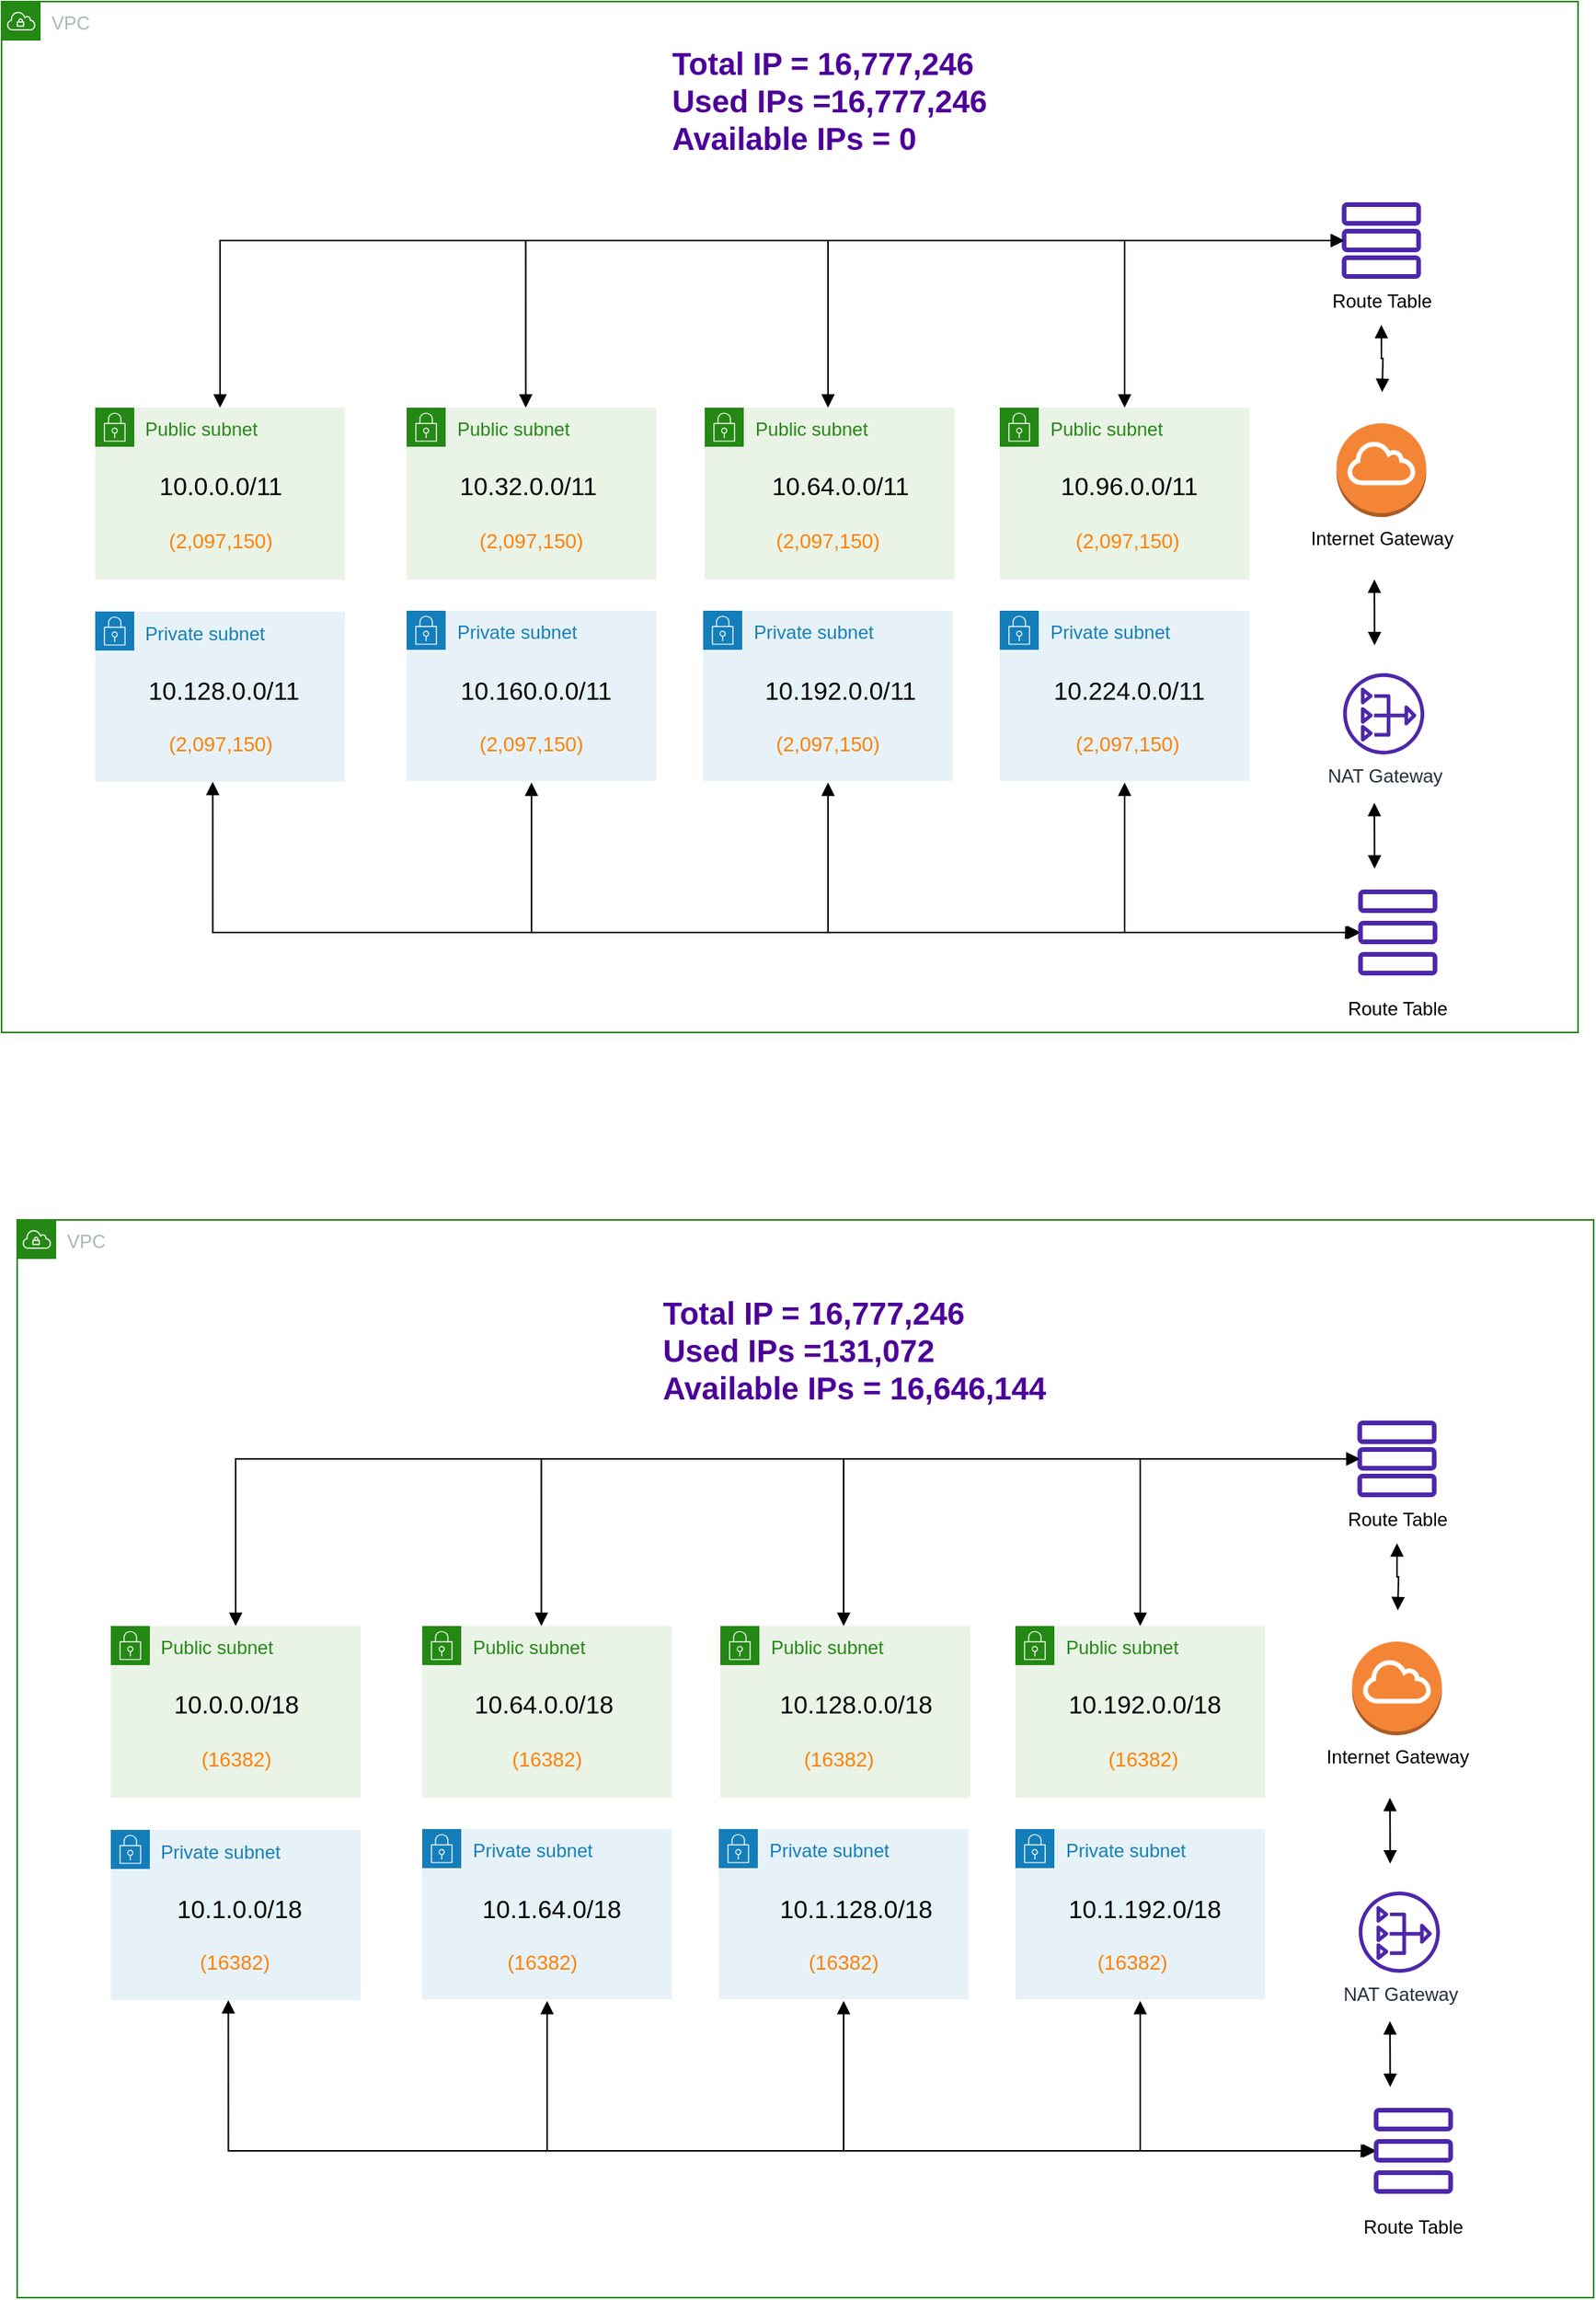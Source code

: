 <mxfile version="20.8.16" type="device"><diagram id="x6z9McmmxBJPXguEZUhv" name="Page-1"><mxGraphModel dx="-972" dy="779" grid="1" gridSize="10" guides="1" tooltips="1" connect="1" arrows="1" fold="1" page="1" pageScale="1" pageWidth="850" pageHeight="1100" math="0" shadow="0"><root><mxCell id="0"/><mxCell id="1" parent="0"/><mxCell id="ao6hHYTNkjJlW9Yp4cWi-41" style="edgeStyle=orthogonalEdgeStyle;rounded=0;orthogonalLoop=1;jettySize=auto;html=1;startArrow=block;startFill=1;endArrow=block;endFill=1;" edge="1" parent="1"><mxGeometry relative="1" as="geometry"><mxPoint x="4099.498" y="513.0" as="targetPoint"/><mxPoint x="4099.65" y="555.13" as="sourcePoint"/><Array as="points"><mxPoint x="4100.15" y="534.13"/></Array></mxGeometry></mxCell><mxCell id="ao6hHYTNkjJlW9Yp4cWi-42" style="edgeStyle=orthogonalEdgeStyle;rounded=0;orthogonalLoop=1;jettySize=auto;html=1;entryX=0;entryY=0.5;entryDx=0;entryDy=0;startArrow=block;startFill=1;endArrow=block;endFill=1;" edge="1" parent="1" target="ao6hHYTNkjJlW9Yp4cWi-6"><mxGeometry relative="1" as="geometry"><mxPoint x="3939.5" y="500" as="sourcePoint"/><Array as="points"><mxPoint x="3939.5" y="596"/></Array></mxGeometry></mxCell><mxCell id="ao6hHYTNkjJlW9Yp4cWi-43" style="edgeStyle=orthogonalEdgeStyle;rounded=0;orthogonalLoop=1;jettySize=auto;html=1;entryX=0;entryY=0.5;entryDx=0;entryDy=0;startArrow=block;startFill=1;endArrow=block;endFill=1;" edge="1" parent="1" target="ao6hHYTNkjJlW9Yp4cWi-6"><mxGeometry relative="1" as="geometry"><mxPoint x="3749.5" y="500" as="sourcePoint"/><Array as="points"><mxPoint x="3749.5" y="596"/></Array></mxGeometry></mxCell><mxCell id="ao6hHYTNkjJlW9Yp4cWi-44" style="edgeStyle=orthogonalEdgeStyle;rounded=0;orthogonalLoop=1;jettySize=auto;html=1;entryX=0;entryY=0.5;entryDx=0;entryDy=0;startArrow=block;startFill=1;endArrow=block;endFill=1;" edge="1" parent="1" target="ao6hHYTNkjJlW9Yp4cWi-6"><mxGeometry x="-1" y="-115" relative="1" as="geometry"><mxPoint x="3559.5" y="500" as="sourcePoint"/><Array as="points"><mxPoint x="3560" y="596"/><mxPoint x="4091" y="596"/></Array><mxPoint x="-80" y="-33" as="offset"/></mxGeometry></mxCell><mxCell id="ao6hHYTNkjJlW9Yp4cWi-8" value="Route Table" style="text;html=1;align=center;verticalAlign=middle;resizable=0;points=[];autosize=1;strokeColor=none;fillColor=none;container=0;" vertex="1" parent="1"><mxGeometry x="4069.498" y="630" width="90" height="30" as="geometry"/></mxCell><mxCell id="ao6hHYTNkjJlW9Yp4cWi-5" value="" style="rounded=1;whiteSpace=wrap;html=1;fillColor=none;strokeColor=#4D27AA;strokeWidth=3;spacingRight=0;container=0;" vertex="1" parent="1"><mxGeometry x="4090.656" y="570" width="47.689" height="12" as="geometry"/></mxCell><mxCell id="ao6hHYTNkjJlW9Yp4cWi-6" value="" style="rounded=1;whiteSpace=wrap;html=1;fillColor=none;strokeColor=#4D27AA;strokeWidth=3;spacingRight=0;container=0;" vertex="1" parent="1"><mxGeometry x="4090.656" y="590" width="47.689" height="12" as="geometry"/></mxCell><mxCell id="ao6hHYTNkjJlW9Yp4cWi-7" value="" style="rounded=1;whiteSpace=wrap;html=1;fillColor=none;strokeColor=#4D27AA;strokeWidth=3;spacingRight=0;container=0;" vertex="1" parent="1"><mxGeometry x="4090.656" y="610" width="47.689" height="12" as="geometry"/></mxCell><mxCell id="ao6hHYTNkjJlW9Yp4cWi-11" value="VPC" style="points=[[0,0],[0.25,0],[0.5,0],[0.75,0],[1,0],[1,0.25],[1,0.5],[1,0.75],[1,1],[0.75,1],[0.5,1],[0.25,1],[0,1],[0,0.75],[0,0.5],[0,0.25]];outlineConnect=0;gradientColor=none;html=1;whiteSpace=wrap;fontSize=12;fontStyle=0;container=0;pointerEvents=0;collapsible=0;recursiveResize=0;shape=mxgraph.aws4.group;grIcon=mxgraph.aws4.group_vpc;strokeColor=#248814;fillColor=none;verticalAlign=top;align=left;spacingLeft=30;fontColor=#AAB7B8;dashed=0;" vertex="1" parent="1"><mxGeometry x="3220" width="1010" height="660" as="geometry"/></mxCell><mxCell id="ao6hHYTNkjJlW9Yp4cWi-35" style="edgeStyle=orthogonalEdgeStyle;rounded=0;orthogonalLoop=1;jettySize=auto;html=1;startArrow=block;startFill=1;endArrow=block;endFill=1;" edge="1" parent="1"><mxGeometry relative="1" as="geometry"><mxPoint x="4099.498" y="370.0" as="targetPoint"/><mxPoint x="4099.65" y="412.13" as="sourcePoint"/><Array as="points"><mxPoint x="4100.15" y="391.13"/></Array></mxGeometry></mxCell><mxCell id="ao6hHYTNkjJlW9Yp4cWi-36" value="NAT Gateway" style="sketch=0;outlineConnect=0;fontColor=#232F3E;gradientColor=none;fillColor=#4D27AA;strokeColor=none;dashed=0;verticalLabelPosition=bottom;verticalAlign=top;align=center;html=1;fontSize=12;fontStyle=0;aspect=fixed;pointerEvents=1;shape=mxgraph.aws4.nat_gateway;strokeWidth=3;container=0;" vertex="1" parent="1"><mxGeometry x="4079.5" y="430" width="52" height="52" as="geometry"/></mxCell><mxCell id="ao6hHYTNkjJlW9Yp4cWi-37" value="Private subnet" style="points=[[0,0],[0.25,0],[0.5,0],[0.75,0],[1,0],[1,0.25],[1,0.5],[1,0.75],[1,1],[0.75,1],[0.5,1],[0.25,1],[0,1],[0,0.75],[0,0.5],[0,0.25]];outlineConnect=0;gradientColor=none;html=1;whiteSpace=wrap;fontSize=12;fontStyle=0;container=0;pointerEvents=0;collapsible=0;recursiveResize=0;shape=mxgraph.aws4.group;grIcon=mxgraph.aws4.group_security_group;grStroke=0;strokeColor=#147EBA;fillColor=#E6F2F8;verticalAlign=top;align=left;spacingLeft=30;fontColor=#147EBA;dashed=0;strokeWidth=3;" vertex="1" parent="1"><mxGeometry x="3669.5" y="390" width="160" height="109" as="geometry"/></mxCell><mxCell id="ao6hHYTNkjJlW9Yp4cWi-39" value="Private subnet" style="points=[[0,0],[0.25,0],[0.5,0],[0.75,0],[1,0],[1,0.25],[1,0.5],[1,0.75],[1,1],[0.75,1],[0.5,1],[0.25,1],[0,1],[0,0.75],[0,0.5],[0,0.25]];outlineConnect=0;gradientColor=none;html=1;whiteSpace=wrap;fontSize=12;fontStyle=0;container=0;pointerEvents=0;collapsible=0;recursiveResize=0;shape=mxgraph.aws4.group;grIcon=mxgraph.aws4.group_security_group;grStroke=0;strokeColor=#147EBA;fillColor=#E6F2F8;verticalAlign=top;align=left;spacingLeft=30;fontColor=#147EBA;dashed=0;strokeWidth=3;" vertex="1" parent="1"><mxGeometry x="3859.5" y="390" width="160" height="109" as="geometry"/></mxCell><mxCell id="ao6hHYTNkjJlW9Yp4cWi-67" value="10.192.0.0/11" style="text;html=1;align=center;verticalAlign=middle;resizable=0;points=[];autosize=1;strokeColor=none;fillColor=none;fontSize=16;container=0;" vertex="1" parent="1"><mxGeometry x="3696.5" y="426" width="120" height="30" as="geometry"/></mxCell><mxCell id="ao6hHYTNkjJlW9Yp4cWi-69" value="10.224.0.0/11" style="text;html=1;align=center;verticalAlign=middle;resizable=0;points=[];autosize=1;strokeColor=none;fillColor=none;fontSize=16;container=0;" vertex="1" parent="1"><mxGeometry x="3881.5" y="426" width="120" height="30" as="geometry"/></mxCell><mxCell id="ao6hHYTNkjJlW9Yp4cWi-12" value="Internet Gateway" style="outlineConnect=0;dashed=0;verticalLabelPosition=bottom;verticalAlign=top;align=center;html=1;shape=mxgraph.aws3.internet_gateway;fillColor=#F58536;gradientColor=none;container=0;" vertex="1" parent="1"><mxGeometry x="4075.25" y="270" width="57.5" height="60" as="geometry"/></mxCell><mxCell id="ao6hHYTNkjJlW9Yp4cWi-20" style="edgeStyle=orthogonalEdgeStyle;rounded=0;orthogonalLoop=1;jettySize=auto;html=1;startArrow=block;startFill=1;endArrow=block;endFill=1;" edge="1" parent="1" source="ao6hHYTNkjJlW9Yp4cWi-19"><mxGeometry relative="1" as="geometry"><mxPoint x="4104.5" y="250" as="targetPoint"/></mxGeometry></mxCell><mxCell id="ao6hHYTNkjJlW9Yp4cWi-21" style="edgeStyle=orthogonalEdgeStyle;rounded=0;orthogonalLoop=1;jettySize=auto;html=1;entryX=0;entryY=0.5;entryDx=0;entryDy=0;startArrow=block;startFill=1;endArrow=block;endFill=1;" edge="1" parent="1" target="ao6hHYTNkjJlW9Yp4cWi-17"><mxGeometry relative="1" as="geometry"><mxPoint x="3939.5" y="260.0" as="sourcePoint"/><Array as="points"><mxPoint x="3939.5" y="153"/></Array></mxGeometry></mxCell><mxCell id="ao6hHYTNkjJlW9Yp4cWi-22" style="edgeStyle=orthogonalEdgeStyle;rounded=0;orthogonalLoop=1;jettySize=auto;html=1;entryX=0;entryY=0.5;entryDx=0;entryDy=0;startArrow=block;startFill=1;endArrow=block;endFill=1;" edge="1" parent="1" target="ao6hHYTNkjJlW9Yp4cWi-17"><mxGeometry relative="1" as="geometry"><mxPoint x="3749.5" y="260.0" as="sourcePoint"/><Array as="points"><mxPoint x="3749.5" y="153"/></Array></mxGeometry></mxCell><mxCell id="ao6hHYTNkjJlW9Yp4cWi-23" style="edgeStyle=orthogonalEdgeStyle;rounded=0;orthogonalLoop=1;jettySize=auto;html=1;entryX=0;entryY=0.5;entryDx=0;entryDy=0;startArrow=block;startFill=1;endArrow=block;endFill=1;exitX=0.5;exitY=0;exitDx=0;exitDy=0;" edge="1" parent="1" target="ao6hHYTNkjJlW9Yp4cWi-17" source="ao6hHYTNkjJlW9Yp4cWi-54"><mxGeometry relative="1" as="geometry"><mxPoint x="3559.5" y="260.0" as="sourcePoint"/><Array as="points"><mxPoint x="3360" y="153"/></Array></mxGeometry></mxCell><mxCell id="ao6hHYTNkjJlW9Yp4cWi-27" value="Private subnet" style="points=[[0,0],[0.25,0],[0.5,0],[0.75,0],[1,0],[1,0.25],[1,0.5],[1,0.75],[1,1],[0.75,1],[0.5,1],[0.25,1],[0,1],[0,0.75],[0,0.5],[0,0.25]];outlineConnect=0;gradientColor=none;html=1;whiteSpace=wrap;fontSize=12;fontStyle=0;container=0;pointerEvents=0;collapsible=0;recursiveResize=0;shape=mxgraph.aws4.group;grIcon=mxgraph.aws4.group_security_group;grStroke=0;strokeColor=#147EBA;fillColor=#E6F2F8;verticalAlign=top;align=left;spacingLeft=30;fontColor=#147EBA;dashed=0;strokeWidth=3;" vertex="1" parent="1"><mxGeometry x="3280" y="390.5" width="160" height="109" as="geometry"/></mxCell><mxCell id="ao6hHYTNkjJlW9Yp4cWi-19" value="Route Table" style="text;html=1;align=center;verticalAlign=middle;resizable=0;points=[];autosize=1;strokeColor=none;fillColor=none;container=0;" vertex="1" parent="1"><mxGeometry x="4058.998" y="177" width="90" height="30" as="geometry"/></mxCell><mxCell id="ao6hHYTNkjJlW9Yp4cWi-16" value="" style="rounded=1;whiteSpace=wrap;html=1;fillColor=none;strokeColor=#4D27AA;strokeWidth=3;spacingRight=0;container=0;" vertex="1" parent="1"><mxGeometry x="4080.156" y="130" width="47.689" height="12" as="geometry"/></mxCell><mxCell id="ao6hHYTNkjJlW9Yp4cWi-17" value="" style="rounded=1;whiteSpace=wrap;html=1;fillColor=none;strokeColor=#4D27AA;strokeWidth=3;spacingRight=0;container=0;" vertex="1" parent="1"><mxGeometry x="4080.156" y="147" width="47.689" height="12" as="geometry"/></mxCell><mxCell id="ao6hHYTNkjJlW9Yp4cWi-18" value="" style="rounded=1;whiteSpace=wrap;html=1;fillColor=none;strokeColor=#4D27AA;strokeWidth=3;spacingRight=0;container=0;" vertex="1" parent="1"><mxGeometry x="4080.156" y="164" width="47.689" height="12" as="geometry"/></mxCell><mxCell id="ao6hHYTNkjJlW9Yp4cWi-25" value="Public subnet" style="points=[[0,0],[0.25,0],[0.5,0],[0.75,0],[1,0],[1,0.25],[1,0.5],[1,0.75],[1,1],[0.75,1],[0.5,1],[0.25,1],[0,1],[0,0.75],[0,0.5],[0,0.25]];outlineConnect=0;gradientColor=none;html=1;whiteSpace=wrap;fontSize=12;fontStyle=0;container=0;pointerEvents=0;collapsible=0;recursiveResize=0;shape=mxgraph.aws4.group;grIcon=mxgraph.aws4.group_security_group;grStroke=0;strokeColor=#248814;fillColor=#E9F3E6;verticalAlign=top;align=left;spacingLeft=30;fontColor=#248814;dashed=0;strokeWidth=3;" vertex="1" parent="1"><mxGeometry x="3859.5" y="260" width="160" height="110" as="geometry"/></mxCell><mxCell id="ao6hHYTNkjJlW9Yp4cWi-63" value="10.96.0.0/11" style="text;html=1;align=center;verticalAlign=middle;resizable=0;points=[];autosize=1;strokeColor=none;fillColor=none;fontSize=16;container=0;" vertex="1" parent="1"><mxGeometry x="3886.5" y="295" width="110" height="30" as="geometry"/></mxCell><mxCell id="ao6hHYTNkjJlW9Yp4cWi-30" value="Public subnet" style="points=[[0,0],[0.25,0],[0.5,0],[0.75,0],[1,0],[1,0.25],[1,0.5],[1,0.75],[1,1],[0.75,1],[0.5,1],[0.25,1],[0,1],[0,0.75],[0,0.5],[0,0.25]];outlineConnect=0;gradientColor=none;html=1;whiteSpace=wrap;fontSize=12;fontStyle=0;container=0;pointerEvents=0;collapsible=0;recursiveResize=0;shape=mxgraph.aws4.group;grIcon=mxgraph.aws4.group_security_group;grStroke=0;strokeColor=#248814;fillColor=#E9F3E6;verticalAlign=top;align=left;spacingLeft=30;fontColor=#248814;dashed=0;strokeWidth=3;" vertex="1" parent="1"><mxGeometry x="3670.5" y="260" width="160" height="110" as="geometry"/></mxCell><mxCell id="ao6hHYTNkjJlW9Yp4cWi-61" value="10.64.0.0/11" style="text;html=1;align=center;verticalAlign=middle;resizable=0;points=[];autosize=1;strokeColor=none;fillColor=none;fontSize=16;container=0;" vertex="1" parent="1"><mxGeometry x="3701.5" y="295" width="110" height="30" as="geometry"/></mxCell><mxCell id="ao6hHYTNkjJlW9Yp4cWi-33" value="Public subnet" style="points=[[0,0],[0.25,0],[0.5,0],[0.75,0],[1,0],[1,0.25],[1,0.5],[1,0.75],[1,1],[0.75,1],[0.5,1],[0.25,1],[0,1],[0,0.75],[0,0.5],[0,0.25]];outlineConnect=0;gradientColor=none;html=1;whiteSpace=wrap;fontSize=12;fontStyle=0;container=0;pointerEvents=0;collapsible=0;recursiveResize=0;shape=mxgraph.aws4.group;grIcon=mxgraph.aws4.group_security_group;grStroke=0;strokeColor=#248814;fillColor=#E9F3E6;verticalAlign=top;align=left;spacingLeft=30;fontColor=#248814;dashed=0;strokeWidth=3;" vertex="1" parent="1"><mxGeometry x="3479.5" y="260" width="160" height="110" as="geometry"/></mxCell><mxCell id="ao6hHYTNkjJlW9Yp4cWi-56" value="&lt;br&gt;" style="text;html=1;align=center;verticalAlign=middle;resizable=0;points=[];autosize=1;strokeColor=none;fillColor=none;fontSize=16;container=0;" vertex="1" parent="1"><mxGeometry x="3545" y="330" width="20" height="30" as="geometry"/></mxCell><mxCell id="ao6hHYTNkjJlW9Yp4cWi-59" value="10.32.0.0/11" style="text;html=1;align=center;verticalAlign=middle;resizable=0;points=[];autosize=1;strokeColor=none;fillColor=none;fontSize=16;container=0;" vertex="1" parent="1"><mxGeometry x="3501.5" y="295" width="110" height="30" as="geometry"/></mxCell><mxCell id="ao6hHYTNkjJlW9Yp4cWi-54" value="Public subnet" style="points=[[0,0],[0.25,0],[0.5,0],[0.75,0],[1,0],[1,0.25],[1,0.5],[1,0.75],[1,1],[0.75,1],[0.5,1],[0.25,1],[0,1],[0,0.75],[0,0.5],[0,0.25]];outlineConnect=0;gradientColor=none;html=1;whiteSpace=wrap;fontSize=12;fontStyle=0;container=0;pointerEvents=0;collapsible=0;recursiveResize=0;shape=mxgraph.aws4.group;grIcon=mxgraph.aws4.group_security_group;grStroke=0;strokeColor=#248814;fillColor=#E9F3E6;verticalAlign=top;align=left;spacingLeft=30;fontColor=#248814;dashed=0;strokeWidth=3;" vertex="1" parent="1"><mxGeometry x="3280" y="260" width="160" height="110" as="geometry"/></mxCell><mxCell id="ao6hHYTNkjJlW9Yp4cWi-78" value="Private subnet" style="points=[[0,0],[0.25,0],[0.5,0],[0.75,0],[1,0],[1,0.25],[1,0.5],[1,0.75],[1,1],[0.75,1],[0.5,1],[0.25,1],[0,1],[0,0.75],[0,0.5],[0,0.25]];outlineConnect=0;gradientColor=none;html=1;whiteSpace=wrap;fontSize=12;fontStyle=0;container=0;pointerEvents=0;collapsible=0;recursiveResize=0;shape=mxgraph.aws4.group;grIcon=mxgraph.aws4.group_security_group;grStroke=0;strokeColor=#147EBA;fillColor=#E6F2F8;verticalAlign=top;align=left;spacingLeft=30;fontColor=#147EBA;dashed=0;strokeWidth=3;" vertex="1" parent="1"><mxGeometry x="3479.5" y="390" width="160" height="109" as="geometry"/></mxCell><mxCell id="ao6hHYTNkjJlW9Yp4cWi-90" style="edgeStyle=orthogonalEdgeStyle;rounded=0;orthogonalLoop=1;jettySize=auto;html=1;startArrow=block;startFill=1;endArrow=block;endFill=1;" edge="1" parent="1"><mxGeometry relative="1" as="geometry"><mxPoint x="3555.84" y="260.0" as="sourcePoint"/><Array as="points"><mxPoint x="3555.84" y="153"/></Array><mxPoint x="4080" y="153" as="targetPoint"/></mxGeometry></mxCell><mxCell id="ao6hHYTNkjJlW9Yp4cWi-91" value="10.0.0.0/11" style="text;html=1;align=center;verticalAlign=middle;resizable=0;points=[];autosize=1;strokeColor=none;fillColor=none;fontSize=16;container=0;" vertex="1" parent="1"><mxGeometry x="3310" y="295" width="100" height="30" as="geometry"/></mxCell><mxCell id="ao6hHYTNkjJlW9Yp4cWi-93" value="&lt;font color=&quot;#ff8000&quot;&gt;(2,097,150)&lt;/font&gt;" style="text;strokeColor=none;fillColor=none;html=1;align=center;verticalAlign=middle;whiteSpace=wrap;rounded=0;fontSize=13;container=0;" vertex="1" parent="1"><mxGeometry x="3292.5" y="330" width="135" height="30" as="geometry"/></mxCell><mxCell id="ao6hHYTNkjJlW9Yp4cWi-95" style="edgeStyle=orthogonalEdgeStyle;rounded=0;orthogonalLoop=1;jettySize=auto;html=1;startArrow=block;startFill=1;endArrow=block;endFill=1;entryX=-0.028;entryY=0.518;entryDx=0;entryDy=0;entryPerimeter=0;" edge="1" parent="1" target="ao6hHYTNkjJlW9Yp4cWi-6"><mxGeometry x="-1" y="-115" relative="1" as="geometry"><mxPoint x="3355.27" y="499.5" as="sourcePoint"/><Array as="points"><mxPoint x="3355" y="596"/><mxPoint x="4080" y="596"/></Array><mxPoint x="-80" y="-33" as="offset"/><mxPoint x="4080" y="600" as="targetPoint"/></mxGeometry></mxCell><mxCell id="ao6hHYTNkjJlW9Yp4cWi-96" value="10.128.0.0/11" style="text;html=1;align=center;verticalAlign=middle;resizable=0;points=[];autosize=1;strokeColor=none;fillColor=none;fontSize=16;container=0;" vertex="1" parent="1"><mxGeometry x="3302" y="426" width="120" height="30" as="geometry"/></mxCell><mxCell id="ao6hHYTNkjJlW9Yp4cWi-98" value="10.160.0.0/11" style="text;html=1;align=center;verticalAlign=middle;resizable=0;points=[];autosize=1;strokeColor=none;fillColor=none;fontSize=16;container=0;" vertex="1" parent="1"><mxGeometry x="3501.5" y="426" width="120" height="30" as="geometry"/></mxCell><mxCell id="ao6hHYTNkjJlW9Yp4cWi-161" value="&lt;font color=&quot;#ff8000&quot;&gt;(2,097,150)&lt;/font&gt;" style="text;strokeColor=none;fillColor=none;html=1;align=center;verticalAlign=middle;whiteSpace=wrap;rounded=0;fontSize=13;container=0;" vertex="1" parent="1"><mxGeometry x="3292.5" y="460" width="135" height="30" as="geometry"/></mxCell><mxCell id="ao6hHYTNkjJlW9Yp4cWi-162" value="&lt;font color=&quot;#ff8000&quot;&gt;(2,097,150)&lt;/font&gt;" style="text;strokeColor=none;fillColor=none;html=1;align=center;verticalAlign=middle;whiteSpace=wrap;rounded=0;fontSize=13;container=0;" vertex="1" parent="1"><mxGeometry x="3492" y="460" width="135" height="30" as="geometry"/></mxCell><mxCell id="ao6hHYTNkjJlW9Yp4cWi-163" value="&lt;font color=&quot;#ff8000&quot;&gt;(2,097,150)&lt;/font&gt;" style="text;strokeColor=none;fillColor=none;html=1;align=center;verticalAlign=middle;whiteSpace=wrap;rounded=0;fontSize=13;container=0;" vertex="1" parent="1"><mxGeometry x="3682" y="460" width="135" height="30" as="geometry"/></mxCell><mxCell id="ao6hHYTNkjJlW9Yp4cWi-164" value="&lt;font color=&quot;#ff8000&quot;&gt;(2,097,150)&lt;/font&gt;" style="text;strokeColor=none;fillColor=none;html=1;align=center;verticalAlign=middle;whiteSpace=wrap;rounded=0;fontSize=13;container=0;" vertex="1" parent="1"><mxGeometry x="3492" y="330" width="135" height="30" as="geometry"/></mxCell><mxCell id="ao6hHYTNkjJlW9Yp4cWi-165" value="&lt;font color=&quot;#ff8000&quot;&gt;(2,097,150)&lt;/font&gt;" style="text;strokeColor=none;fillColor=none;html=1;align=center;verticalAlign=middle;whiteSpace=wrap;rounded=0;fontSize=13;container=0;" vertex="1" parent="1"><mxGeometry x="3874" y="460" width="135" height="30" as="geometry"/></mxCell><mxCell id="ao6hHYTNkjJlW9Yp4cWi-166" value="&lt;font color=&quot;#ff8000&quot;&gt;(2,097,150)&lt;/font&gt;" style="text;strokeColor=none;fillColor=none;html=1;align=center;verticalAlign=middle;whiteSpace=wrap;rounded=0;fontSize=13;container=0;" vertex="1" parent="1"><mxGeometry x="3682" y="330" width="135" height="30" as="geometry"/></mxCell><mxCell id="ao6hHYTNkjJlW9Yp4cWi-167" value="&lt;font color=&quot;#ff8000&quot;&gt;(2,097,150)&lt;/font&gt;" style="text;strokeColor=none;fillColor=none;html=1;align=center;verticalAlign=middle;whiteSpace=wrap;rounded=0;fontSize=13;container=0;" vertex="1" parent="1"><mxGeometry x="3874" y="330" width="135" height="30" as="geometry"/></mxCell><mxCell id="ao6hHYTNkjJlW9Yp4cWi-170" value="&lt;div style=&quot;text-align: left;&quot;&gt;&lt;span style=&quot;font-size: 20px; background-color: initial;&quot;&gt;&lt;font color=&quot;#4c0099&quot;&gt;&lt;b&gt;Total IP = 16,777,246&lt;/b&gt;&lt;/font&gt;&lt;/span&gt;&lt;/div&gt;&lt;font color=&quot;#4c0099&quot; style=&quot;font-size: 20px;&quot;&gt;&lt;b&gt;&lt;div style=&quot;text-align: left;&quot;&gt;&lt;span style=&quot;background-color: initial;&quot;&gt;Used IPs =16,777,246&lt;/span&gt;&lt;/div&gt;&lt;div style=&quot;text-align: left;&quot;&gt;&lt;span style=&quot;background-color: initial;&quot;&gt;Available IPs = 0&lt;/span&gt;&lt;/div&gt;&lt;div style=&quot;text-align: left;&quot;&gt;&lt;span style=&quot;background-color: initial;&quot;&gt;&amp;nbsp;&lt;/span&gt;&lt;/div&gt;&lt;/b&gt;&lt;/font&gt;" style="text;strokeColor=none;fillColor=none;html=1;align=center;verticalAlign=middle;whiteSpace=wrap;rounded=0;fontSize=13;fontColor=#FF8000;" vertex="1" parent="1"><mxGeometry x="3576.25" y="60" width="348.5" height="30" as="geometry"/></mxCell><mxCell id="ao6hHYTNkjJlW9Yp4cWi-171" style="edgeStyle=orthogonalEdgeStyle;rounded=0;orthogonalLoop=1;jettySize=auto;html=1;startArrow=block;startFill=1;endArrow=block;endFill=1;" edge="1" parent="1"><mxGeometry relative="1" as="geometry"><mxPoint x="4109.498" y="1293.0" as="targetPoint"/><mxPoint x="4109.65" y="1335.13" as="sourcePoint"/><Array as="points"><mxPoint x="4110.15" y="1314.13"/></Array></mxGeometry></mxCell><mxCell id="ao6hHYTNkjJlW9Yp4cWi-172" style="edgeStyle=orthogonalEdgeStyle;rounded=0;orthogonalLoop=1;jettySize=auto;html=1;entryX=0;entryY=0.5;entryDx=0;entryDy=0;startArrow=block;startFill=1;endArrow=block;endFill=1;" edge="1" parent="1" target="ao6hHYTNkjJlW9Yp4cWi-177"><mxGeometry relative="1" as="geometry"><mxPoint x="3949.5" y="1280" as="sourcePoint"/><Array as="points"><mxPoint x="3949.5" y="1376"/></Array></mxGeometry></mxCell><mxCell id="ao6hHYTNkjJlW9Yp4cWi-173" style="edgeStyle=orthogonalEdgeStyle;rounded=0;orthogonalLoop=1;jettySize=auto;html=1;entryX=0;entryY=0.5;entryDx=0;entryDy=0;startArrow=block;startFill=1;endArrow=block;endFill=1;" edge="1" parent="1" target="ao6hHYTNkjJlW9Yp4cWi-177"><mxGeometry relative="1" as="geometry"><mxPoint x="3759.5" y="1280" as="sourcePoint"/><Array as="points"><mxPoint x="3759.5" y="1376"/></Array></mxGeometry></mxCell><mxCell id="ao6hHYTNkjJlW9Yp4cWi-174" style="edgeStyle=orthogonalEdgeStyle;rounded=0;orthogonalLoop=1;jettySize=auto;html=1;entryX=0;entryY=0.5;entryDx=0;entryDy=0;startArrow=block;startFill=1;endArrow=block;endFill=1;" edge="1" parent="1" target="ao6hHYTNkjJlW9Yp4cWi-177"><mxGeometry x="-1" y="-115" relative="1" as="geometry"><mxPoint x="3569.5" y="1280" as="sourcePoint"/><Array as="points"><mxPoint x="3570" y="1376"/><mxPoint x="4101" y="1376"/></Array><mxPoint x="-80" y="-33" as="offset"/></mxGeometry></mxCell><mxCell id="ao6hHYTNkjJlW9Yp4cWi-175" value="Route Table" style="text;html=1;align=center;verticalAlign=middle;resizable=0;points=[];autosize=1;strokeColor=none;fillColor=none;container=0;" vertex="1" parent="1"><mxGeometry x="4079.498" y="1410" width="90" height="30" as="geometry"/></mxCell><mxCell id="ao6hHYTNkjJlW9Yp4cWi-176" value="" style="rounded=1;whiteSpace=wrap;html=1;fillColor=none;strokeColor=#4D27AA;strokeWidth=3;spacingRight=0;container=0;" vertex="1" parent="1"><mxGeometry x="4100.656" y="1350" width="47.689" height="12" as="geometry"/></mxCell><mxCell id="ao6hHYTNkjJlW9Yp4cWi-177" value="" style="rounded=1;whiteSpace=wrap;html=1;fillColor=none;strokeColor=#4D27AA;strokeWidth=3;spacingRight=0;container=0;" vertex="1" parent="1"><mxGeometry x="4100.656" y="1370" width="47.689" height="12" as="geometry"/></mxCell><mxCell id="ao6hHYTNkjJlW9Yp4cWi-178" value="" style="rounded=1;whiteSpace=wrap;html=1;fillColor=none;strokeColor=#4D27AA;strokeWidth=3;spacingRight=0;container=0;" vertex="1" parent="1"><mxGeometry x="4100.656" y="1390" width="47.689" height="12" as="geometry"/></mxCell><mxCell id="ao6hHYTNkjJlW9Yp4cWi-179" value="VPC" style="points=[[0,0],[0.25,0],[0.5,0],[0.75,0],[1,0],[1,0.25],[1,0.5],[1,0.75],[1,1],[0.75,1],[0.5,1],[0.25,1],[0,1],[0,0.75],[0,0.5],[0,0.25]];outlineConnect=0;gradientColor=none;html=1;whiteSpace=wrap;fontSize=12;fontStyle=0;container=0;pointerEvents=0;collapsible=0;recursiveResize=0;shape=mxgraph.aws4.group;grIcon=mxgraph.aws4.group_vpc;strokeColor=#248814;fillColor=none;verticalAlign=top;align=left;spacingLeft=30;fontColor=#AAB7B8;dashed=0;" vertex="1" parent="1"><mxGeometry x="3230" y="780" width="1010" height="690" as="geometry"/></mxCell><mxCell id="ao6hHYTNkjJlW9Yp4cWi-180" style="edgeStyle=orthogonalEdgeStyle;rounded=0;orthogonalLoop=1;jettySize=auto;html=1;startArrow=block;startFill=1;endArrow=block;endFill=1;" edge="1" parent="1"><mxGeometry relative="1" as="geometry"><mxPoint x="4109.498" y="1150.0" as="targetPoint"/><mxPoint x="4109.65" y="1192.13" as="sourcePoint"/><Array as="points"><mxPoint x="4110.15" y="1171.13"/></Array></mxGeometry></mxCell><mxCell id="ao6hHYTNkjJlW9Yp4cWi-181" value="NAT Gateway" style="sketch=0;outlineConnect=0;fontColor=#232F3E;gradientColor=none;fillColor=#4D27AA;strokeColor=none;dashed=0;verticalLabelPosition=bottom;verticalAlign=top;align=center;html=1;fontSize=12;fontStyle=0;aspect=fixed;pointerEvents=1;shape=mxgraph.aws4.nat_gateway;strokeWidth=3;container=0;" vertex="1" parent="1"><mxGeometry x="4089.5" y="1210" width="52" height="52" as="geometry"/></mxCell><mxCell id="ao6hHYTNkjJlW9Yp4cWi-182" value="Private subnet" style="points=[[0,0],[0.25,0],[0.5,0],[0.75,0],[1,0],[1,0.25],[1,0.5],[1,0.75],[1,1],[0.75,1],[0.5,1],[0.25,1],[0,1],[0,0.75],[0,0.5],[0,0.25]];outlineConnect=0;gradientColor=none;html=1;whiteSpace=wrap;fontSize=12;fontStyle=0;container=0;pointerEvents=0;collapsible=0;recursiveResize=0;shape=mxgraph.aws4.group;grIcon=mxgraph.aws4.group_security_group;grStroke=0;strokeColor=#147EBA;fillColor=#E6F2F8;verticalAlign=top;align=left;spacingLeft=30;fontColor=#147EBA;dashed=0;strokeWidth=3;" vertex="1" parent="1"><mxGeometry x="3679.5" y="1170" width="160" height="109" as="geometry"/></mxCell><mxCell id="ao6hHYTNkjJlW9Yp4cWi-183" value="Private subnet" style="points=[[0,0],[0.25,0],[0.5,0],[0.75,0],[1,0],[1,0.25],[1,0.5],[1,0.75],[1,1],[0.75,1],[0.5,1],[0.25,1],[0,1],[0,0.75],[0,0.5],[0,0.25]];outlineConnect=0;gradientColor=none;html=1;whiteSpace=wrap;fontSize=12;fontStyle=0;container=0;pointerEvents=0;collapsible=0;recursiveResize=0;shape=mxgraph.aws4.group;grIcon=mxgraph.aws4.group_security_group;grStroke=0;strokeColor=#147EBA;fillColor=#E6F2F8;verticalAlign=top;align=left;spacingLeft=30;fontColor=#147EBA;dashed=0;strokeWidth=3;" vertex="1" parent="1"><mxGeometry x="3869.5" y="1170" width="160" height="109" as="geometry"/></mxCell><mxCell id="ao6hHYTNkjJlW9Yp4cWi-184" value="10.1.128.0/18" style="text;html=1;align=center;verticalAlign=middle;resizable=0;points=[];autosize=1;strokeColor=none;fillColor=none;fontSize=16;container=0;" vertex="1" parent="1"><mxGeometry x="3706.5" y="1206" width="120" height="30" as="geometry"/></mxCell><mxCell id="ao6hHYTNkjJlW9Yp4cWi-185" value="10.1.192.0/18" style="text;html=1;align=center;verticalAlign=middle;resizable=0;points=[];autosize=1;strokeColor=none;fillColor=none;fontSize=16;container=0;" vertex="1" parent="1"><mxGeometry x="3891.5" y="1206" width="120" height="30" as="geometry"/></mxCell><mxCell id="ao6hHYTNkjJlW9Yp4cWi-186" value="Internet Gateway" style="outlineConnect=0;dashed=0;verticalLabelPosition=bottom;verticalAlign=top;align=center;html=1;shape=mxgraph.aws3.internet_gateway;fillColor=#F58536;gradientColor=none;container=0;" vertex="1" parent="1"><mxGeometry x="4085.25" y="1050" width="57.5" height="60" as="geometry"/></mxCell><mxCell id="ao6hHYTNkjJlW9Yp4cWi-187" style="edgeStyle=orthogonalEdgeStyle;rounded=0;orthogonalLoop=1;jettySize=auto;html=1;startArrow=block;startFill=1;endArrow=block;endFill=1;" edge="1" parent="1" source="ao6hHYTNkjJlW9Yp4cWi-192"><mxGeometry relative="1" as="geometry"><mxPoint x="4114.5" y="1030" as="targetPoint"/></mxGeometry></mxCell><mxCell id="ao6hHYTNkjJlW9Yp4cWi-188" style="edgeStyle=orthogonalEdgeStyle;rounded=0;orthogonalLoop=1;jettySize=auto;html=1;entryX=0;entryY=0.5;entryDx=0;entryDy=0;startArrow=block;startFill=1;endArrow=block;endFill=1;" edge="1" parent="1" target="ao6hHYTNkjJlW9Yp4cWi-194"><mxGeometry relative="1" as="geometry"><mxPoint x="3949.5" y="1040.0" as="sourcePoint"/><Array as="points"><mxPoint x="3949.5" y="933"/></Array></mxGeometry></mxCell><mxCell id="ao6hHYTNkjJlW9Yp4cWi-189" style="edgeStyle=orthogonalEdgeStyle;rounded=0;orthogonalLoop=1;jettySize=auto;html=1;entryX=0;entryY=0.5;entryDx=0;entryDy=0;startArrow=block;startFill=1;endArrow=block;endFill=1;" edge="1" parent="1" target="ao6hHYTNkjJlW9Yp4cWi-194"><mxGeometry relative="1" as="geometry"><mxPoint x="3759.5" y="1040.0" as="sourcePoint"/><Array as="points"><mxPoint x="3759.5" y="933"/></Array></mxGeometry></mxCell><mxCell id="ao6hHYTNkjJlW9Yp4cWi-190" style="edgeStyle=orthogonalEdgeStyle;rounded=0;orthogonalLoop=1;jettySize=auto;html=1;entryX=0;entryY=0.5;entryDx=0;entryDy=0;startArrow=block;startFill=1;endArrow=block;endFill=1;exitX=0.5;exitY=0;exitDx=0;exitDy=0;" edge="1" parent="1" source="ao6hHYTNkjJlW9Yp4cWi-203" target="ao6hHYTNkjJlW9Yp4cWi-194"><mxGeometry relative="1" as="geometry"><mxPoint x="3569.5" y="1040.0" as="sourcePoint"/><Array as="points"><mxPoint x="3370" y="933"/></Array></mxGeometry></mxCell><mxCell id="ao6hHYTNkjJlW9Yp4cWi-191" value="Private subnet" style="points=[[0,0],[0.25,0],[0.5,0],[0.75,0],[1,0],[1,0.25],[1,0.5],[1,0.75],[1,1],[0.75,1],[0.5,1],[0.25,1],[0,1],[0,0.75],[0,0.5],[0,0.25]];outlineConnect=0;gradientColor=none;html=1;whiteSpace=wrap;fontSize=12;fontStyle=0;container=0;pointerEvents=0;collapsible=0;recursiveResize=0;shape=mxgraph.aws4.group;grIcon=mxgraph.aws4.group_security_group;grStroke=0;strokeColor=#147EBA;fillColor=#E6F2F8;verticalAlign=top;align=left;spacingLeft=30;fontColor=#147EBA;dashed=0;strokeWidth=3;" vertex="1" parent="1"><mxGeometry x="3290" y="1170.5" width="160" height="109" as="geometry"/></mxCell><mxCell id="ao6hHYTNkjJlW9Yp4cWi-192" value="Route Table" style="text;html=1;align=center;verticalAlign=middle;resizable=0;points=[];autosize=1;strokeColor=none;fillColor=none;container=0;" vertex="1" parent="1"><mxGeometry x="4068.998" y="957" width="90" height="30" as="geometry"/></mxCell><mxCell id="ao6hHYTNkjJlW9Yp4cWi-193" value="" style="rounded=1;whiteSpace=wrap;html=1;fillColor=none;strokeColor=#4D27AA;strokeWidth=3;spacingRight=0;container=0;" vertex="1" parent="1"><mxGeometry x="4090.156" y="910" width="47.689" height="12" as="geometry"/></mxCell><mxCell id="ao6hHYTNkjJlW9Yp4cWi-194" value="" style="rounded=1;whiteSpace=wrap;html=1;fillColor=none;strokeColor=#4D27AA;strokeWidth=3;spacingRight=0;container=0;" vertex="1" parent="1"><mxGeometry x="4090.156" y="927" width="47.689" height="12" as="geometry"/></mxCell><mxCell id="ao6hHYTNkjJlW9Yp4cWi-195" value="" style="rounded=1;whiteSpace=wrap;html=1;fillColor=none;strokeColor=#4D27AA;strokeWidth=3;spacingRight=0;container=0;" vertex="1" parent="1"><mxGeometry x="4090.156" y="944" width="47.689" height="12" as="geometry"/></mxCell><mxCell id="ao6hHYTNkjJlW9Yp4cWi-196" value="Public subnet" style="points=[[0,0],[0.25,0],[0.5,0],[0.75,0],[1,0],[1,0.25],[1,0.5],[1,0.75],[1,1],[0.75,1],[0.5,1],[0.25,1],[0,1],[0,0.75],[0,0.5],[0,0.25]];outlineConnect=0;gradientColor=none;html=1;whiteSpace=wrap;fontSize=12;fontStyle=0;container=0;pointerEvents=0;collapsible=0;recursiveResize=0;shape=mxgraph.aws4.group;grIcon=mxgraph.aws4.group_security_group;grStroke=0;strokeColor=#248814;fillColor=#E9F3E6;verticalAlign=top;align=left;spacingLeft=30;fontColor=#248814;dashed=0;strokeWidth=3;" vertex="1" parent="1"><mxGeometry x="3869.5" y="1040" width="160" height="110" as="geometry"/></mxCell><mxCell id="ao6hHYTNkjJlW9Yp4cWi-197" value="10.192.0.0/18" style="text;html=1;align=center;verticalAlign=middle;resizable=0;points=[];autosize=1;strokeColor=none;fillColor=none;fontSize=16;container=0;" vertex="1" parent="1"><mxGeometry x="3891.5" y="1075" width="120" height="30" as="geometry"/></mxCell><mxCell id="ao6hHYTNkjJlW9Yp4cWi-198" value="Public subnet" style="points=[[0,0],[0.25,0],[0.5,0],[0.75,0],[1,0],[1,0.25],[1,0.5],[1,0.75],[1,1],[0.75,1],[0.5,1],[0.25,1],[0,1],[0,0.75],[0,0.5],[0,0.25]];outlineConnect=0;gradientColor=none;html=1;whiteSpace=wrap;fontSize=12;fontStyle=0;container=0;pointerEvents=0;collapsible=0;recursiveResize=0;shape=mxgraph.aws4.group;grIcon=mxgraph.aws4.group_security_group;grStroke=0;strokeColor=#248814;fillColor=#E9F3E6;verticalAlign=top;align=left;spacingLeft=30;fontColor=#248814;dashed=0;strokeWidth=3;" vertex="1" parent="1"><mxGeometry x="3680.5" y="1040" width="160" height="110" as="geometry"/></mxCell><mxCell id="ao6hHYTNkjJlW9Yp4cWi-199" value="10.128.0.0/18" style="text;html=1;align=center;verticalAlign=middle;resizable=0;points=[];autosize=1;strokeColor=none;fillColor=none;fontSize=16;container=0;" vertex="1" parent="1"><mxGeometry x="3706.5" y="1075" width="120" height="30" as="geometry"/></mxCell><mxCell id="ao6hHYTNkjJlW9Yp4cWi-200" value="Public subnet" style="points=[[0,0],[0.25,0],[0.5,0],[0.75,0],[1,0],[1,0.25],[1,0.5],[1,0.75],[1,1],[0.75,1],[0.5,1],[0.25,1],[0,1],[0,0.75],[0,0.5],[0,0.25]];outlineConnect=0;gradientColor=none;html=1;whiteSpace=wrap;fontSize=12;fontStyle=0;container=0;pointerEvents=0;collapsible=0;recursiveResize=0;shape=mxgraph.aws4.group;grIcon=mxgraph.aws4.group_security_group;grStroke=0;strokeColor=#248814;fillColor=#E9F3E6;verticalAlign=top;align=left;spacingLeft=30;fontColor=#248814;dashed=0;strokeWidth=3;" vertex="1" parent="1"><mxGeometry x="3489.5" y="1040" width="160" height="110" as="geometry"/></mxCell><mxCell id="ao6hHYTNkjJlW9Yp4cWi-201" value="&lt;br&gt;" style="text;html=1;align=center;verticalAlign=middle;resizable=0;points=[];autosize=1;strokeColor=none;fillColor=none;fontSize=16;container=0;" vertex="1" parent="1"><mxGeometry x="3555" y="1110" width="20" height="30" as="geometry"/></mxCell><mxCell id="ao6hHYTNkjJlW9Yp4cWi-202" value="10.64.0.0/18" style="text;html=1;align=center;verticalAlign=middle;resizable=0;points=[];autosize=1;strokeColor=none;fillColor=none;fontSize=16;container=0;" vertex="1" parent="1"><mxGeometry x="3511.5" y="1075" width="110" height="30" as="geometry"/></mxCell><mxCell id="ao6hHYTNkjJlW9Yp4cWi-203" value="Public subnet" style="points=[[0,0],[0.25,0],[0.5,0],[0.75,0],[1,0],[1,0.25],[1,0.5],[1,0.75],[1,1],[0.75,1],[0.5,1],[0.25,1],[0,1],[0,0.75],[0,0.5],[0,0.25]];outlineConnect=0;gradientColor=none;html=1;whiteSpace=wrap;fontSize=12;fontStyle=0;container=0;pointerEvents=0;collapsible=0;recursiveResize=0;shape=mxgraph.aws4.group;grIcon=mxgraph.aws4.group_security_group;grStroke=0;strokeColor=#248814;fillColor=#E9F3E6;verticalAlign=top;align=left;spacingLeft=30;fontColor=#248814;dashed=0;strokeWidth=3;" vertex="1" parent="1"><mxGeometry x="3290" y="1040" width="160" height="110" as="geometry"/></mxCell><mxCell id="ao6hHYTNkjJlW9Yp4cWi-204" value="Private subnet" style="points=[[0,0],[0.25,0],[0.5,0],[0.75,0],[1,0],[1,0.25],[1,0.5],[1,0.75],[1,1],[0.75,1],[0.5,1],[0.25,1],[0,1],[0,0.75],[0,0.5],[0,0.25]];outlineConnect=0;gradientColor=none;html=1;whiteSpace=wrap;fontSize=12;fontStyle=0;container=0;pointerEvents=0;collapsible=0;recursiveResize=0;shape=mxgraph.aws4.group;grIcon=mxgraph.aws4.group_security_group;grStroke=0;strokeColor=#147EBA;fillColor=#E6F2F8;verticalAlign=top;align=left;spacingLeft=30;fontColor=#147EBA;dashed=0;strokeWidth=3;" vertex="1" parent="1"><mxGeometry x="3489.5" y="1170" width="160" height="109" as="geometry"/></mxCell><mxCell id="ao6hHYTNkjJlW9Yp4cWi-205" style="edgeStyle=orthogonalEdgeStyle;rounded=0;orthogonalLoop=1;jettySize=auto;html=1;startArrow=block;startFill=1;endArrow=block;endFill=1;" edge="1" parent="1"><mxGeometry relative="1" as="geometry"><mxPoint x="3565.84" y="1040.0" as="sourcePoint"/><Array as="points"><mxPoint x="3565.84" y="933"/></Array><mxPoint x="4090" y="933" as="targetPoint"/></mxGeometry></mxCell><mxCell id="ao6hHYTNkjJlW9Yp4cWi-206" value="10.0.0.0/18" style="text;html=1;align=center;verticalAlign=middle;resizable=0;points=[];autosize=1;strokeColor=none;fillColor=none;fontSize=16;container=0;" vertex="1" parent="1"><mxGeometry x="3320" y="1075" width="100" height="30" as="geometry"/></mxCell><mxCell id="ao6hHYTNkjJlW9Yp4cWi-207" value="&lt;font color=&quot;#ff8000&quot;&gt;(16382)&lt;/font&gt;" style="text;strokeColor=none;fillColor=none;html=1;align=center;verticalAlign=middle;whiteSpace=wrap;rounded=0;fontSize=13;container=0;" vertex="1" parent="1"><mxGeometry x="3302.5" y="1110" width="135" height="30" as="geometry"/></mxCell><mxCell id="ao6hHYTNkjJlW9Yp4cWi-208" style="edgeStyle=orthogonalEdgeStyle;rounded=0;orthogonalLoop=1;jettySize=auto;html=1;startArrow=block;startFill=1;endArrow=block;endFill=1;entryX=-0.028;entryY=0.518;entryDx=0;entryDy=0;entryPerimeter=0;" edge="1" parent="1" target="ao6hHYTNkjJlW9Yp4cWi-177"><mxGeometry x="-1" y="-115" relative="1" as="geometry"><mxPoint x="3365.27" y="1279.5" as="sourcePoint"/><Array as="points"><mxPoint x="3365" y="1376"/><mxPoint x="4090" y="1376"/></Array><mxPoint x="-80" y="-33" as="offset"/><mxPoint x="4090" y="1380" as="targetPoint"/></mxGeometry></mxCell><mxCell id="ao6hHYTNkjJlW9Yp4cWi-209" value="10.1.0.0/18" style="text;html=1;align=center;verticalAlign=middle;resizable=0;points=[];autosize=1;strokeColor=none;fillColor=none;fontSize=16;container=0;" vertex="1" parent="1"><mxGeometry x="3322" y="1206" width="100" height="30" as="geometry"/></mxCell><mxCell id="ao6hHYTNkjJlW9Yp4cWi-210" value="10.1.64.0/18" style="text;html=1;align=center;verticalAlign=middle;resizable=0;points=[];autosize=1;strokeColor=none;fillColor=none;fontSize=16;container=0;" vertex="1" parent="1"><mxGeometry x="3516.5" y="1206" width="110" height="30" as="geometry"/></mxCell><mxCell id="ao6hHYTNkjJlW9Yp4cWi-214" value="&lt;font color=&quot;#ff8000&quot;&gt;(16382)&lt;/font&gt;" style="text;strokeColor=none;fillColor=none;html=1;align=center;verticalAlign=middle;whiteSpace=wrap;rounded=0;fontSize=13;container=0;" vertex="1" parent="1"><mxGeometry x="3502" y="1110" width="135" height="30" as="geometry"/></mxCell><mxCell id="ao6hHYTNkjJlW9Yp4cWi-218" value="&lt;div style=&quot;text-align: left;&quot;&gt;&lt;span style=&quot;font-size: 20px; background-color: initial;&quot;&gt;&lt;font color=&quot;#4c0099&quot;&gt;&lt;b&gt;Total IP = 16,777,246&lt;/b&gt;&lt;/font&gt;&lt;/span&gt;&lt;/div&gt;&lt;font color=&quot;#4c0099&quot; style=&quot;font-size: 20px;&quot;&gt;&lt;b&gt;&lt;div style=&quot;text-align: left;&quot;&gt;&lt;span style=&quot;background-color: initial;&quot;&gt;Used IPs =131,072&lt;/span&gt;&lt;/div&gt;&lt;div style=&quot;text-align: left;&quot;&gt;&lt;span style=&quot;background-color: initial;&quot;&gt;Available IPs = 16,646,144&lt;/span&gt;&lt;/div&gt;&lt;div style=&quot;text-align: left;&quot;&gt;&lt;span style=&quot;background-color: initial;&quot;&gt;&amp;nbsp;&lt;/span&gt;&lt;/div&gt;&lt;/b&gt;&lt;/font&gt;" style="text;strokeColor=none;fillColor=none;html=1;align=center;verticalAlign=middle;whiteSpace=wrap;rounded=0;fontSize=13;fontColor=#FF8000;" vertex="1" parent="1"><mxGeometry x="3592.25" y="860" width="348.5" height="30" as="geometry"/></mxCell><mxCell id="ao6hHYTNkjJlW9Yp4cWi-219" value="&lt;font color=&quot;#ff8000&quot;&gt;(16382)&lt;/font&gt;" style="text;strokeColor=none;fillColor=none;html=1;align=center;verticalAlign=middle;whiteSpace=wrap;rounded=0;fontSize=13;container=0;" vertex="1" parent="1"><mxGeometry x="3302" y="1240" width="135" height="30" as="geometry"/></mxCell><mxCell id="ao6hHYTNkjJlW9Yp4cWi-220" value="&lt;font color=&quot;#ff8000&quot;&gt;(16382)&lt;/font&gt;" style="text;strokeColor=none;fillColor=none;html=1;align=center;verticalAlign=middle;whiteSpace=wrap;rounded=0;fontSize=13;container=0;" vertex="1" parent="1"><mxGeometry x="3499" y="1240" width="135" height="30" as="geometry"/></mxCell><mxCell id="ao6hHYTNkjJlW9Yp4cWi-221" value="&lt;font color=&quot;#ff8000&quot;&gt;(16382)&lt;/font&gt;" style="text;strokeColor=none;fillColor=none;html=1;align=center;verticalAlign=middle;whiteSpace=wrap;rounded=0;fontSize=13;container=0;" vertex="1" parent="1"><mxGeometry x="3691.5" y="1240" width="135" height="30" as="geometry"/></mxCell><mxCell id="ao6hHYTNkjJlW9Yp4cWi-222" value="&lt;font color=&quot;#ff8000&quot;&gt;(16382)&lt;/font&gt;" style="text;strokeColor=none;fillColor=none;html=1;align=center;verticalAlign=middle;whiteSpace=wrap;rounded=0;fontSize=13;container=0;" vertex="1" parent="1"><mxGeometry x="3876.5" y="1240" width="135" height="30" as="geometry"/></mxCell><mxCell id="ao6hHYTNkjJlW9Yp4cWi-223" value="&lt;font color=&quot;#ff8000&quot;&gt;(16382)&lt;/font&gt;" style="text;strokeColor=none;fillColor=none;html=1;align=center;verticalAlign=middle;whiteSpace=wrap;rounded=0;fontSize=13;container=0;" vertex="1" parent="1"><mxGeometry x="3689" y="1110" width="135" height="30" as="geometry"/></mxCell><mxCell id="ao6hHYTNkjJlW9Yp4cWi-224" value="&lt;font color=&quot;#ff8000&quot;&gt;(16382)&lt;/font&gt;" style="text;strokeColor=none;fillColor=none;html=1;align=center;verticalAlign=middle;whiteSpace=wrap;rounded=0;fontSize=13;container=0;" vertex="1" parent="1"><mxGeometry x="3884" y="1110" width="135" height="30" as="geometry"/></mxCell></root></mxGraphModel></diagram></mxfile>